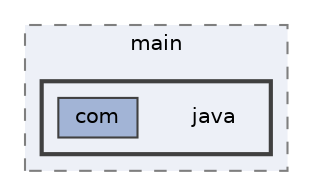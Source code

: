 digraph "core/src/main/java"
{
 // LATEX_PDF_SIZE
  bgcolor="transparent";
  edge [fontname=Helvetica,fontsize=10,labelfontname=Helvetica,labelfontsize=10];
  node [fontname=Helvetica,fontsize=10,shape=box,height=0.2,width=0.4];
  compound=true
  subgraph clusterdir_3fdb55be625affb78b03858da3433959 {
    graph [ bgcolor="#edf0f7", pencolor="grey50", label="main", fontname=Helvetica,fontsize=10 style="filled,dashed", URL="dir_3fdb55be625affb78b03858da3433959.html",tooltip=""]
  subgraph clusterdir_6d0f1805523af42a675fba128cf43f17 {
    graph [ bgcolor="#edf0f7", pencolor="grey25", label="", fontname=Helvetica,fontsize=10 style="filled,bold", URL="dir_6d0f1805523af42a675fba128cf43f17.html",tooltip=""]
    dir_6d0f1805523af42a675fba128cf43f17 [shape=plaintext, label="java"];
  dir_729c77019f226c871c7e6b45df03719b [label="com", fillcolor="#a2b4d6", color="grey25", style="filled", URL="dir_729c77019f226c871c7e6b45df03719b.html",tooltip=""];
  }
  }
}

